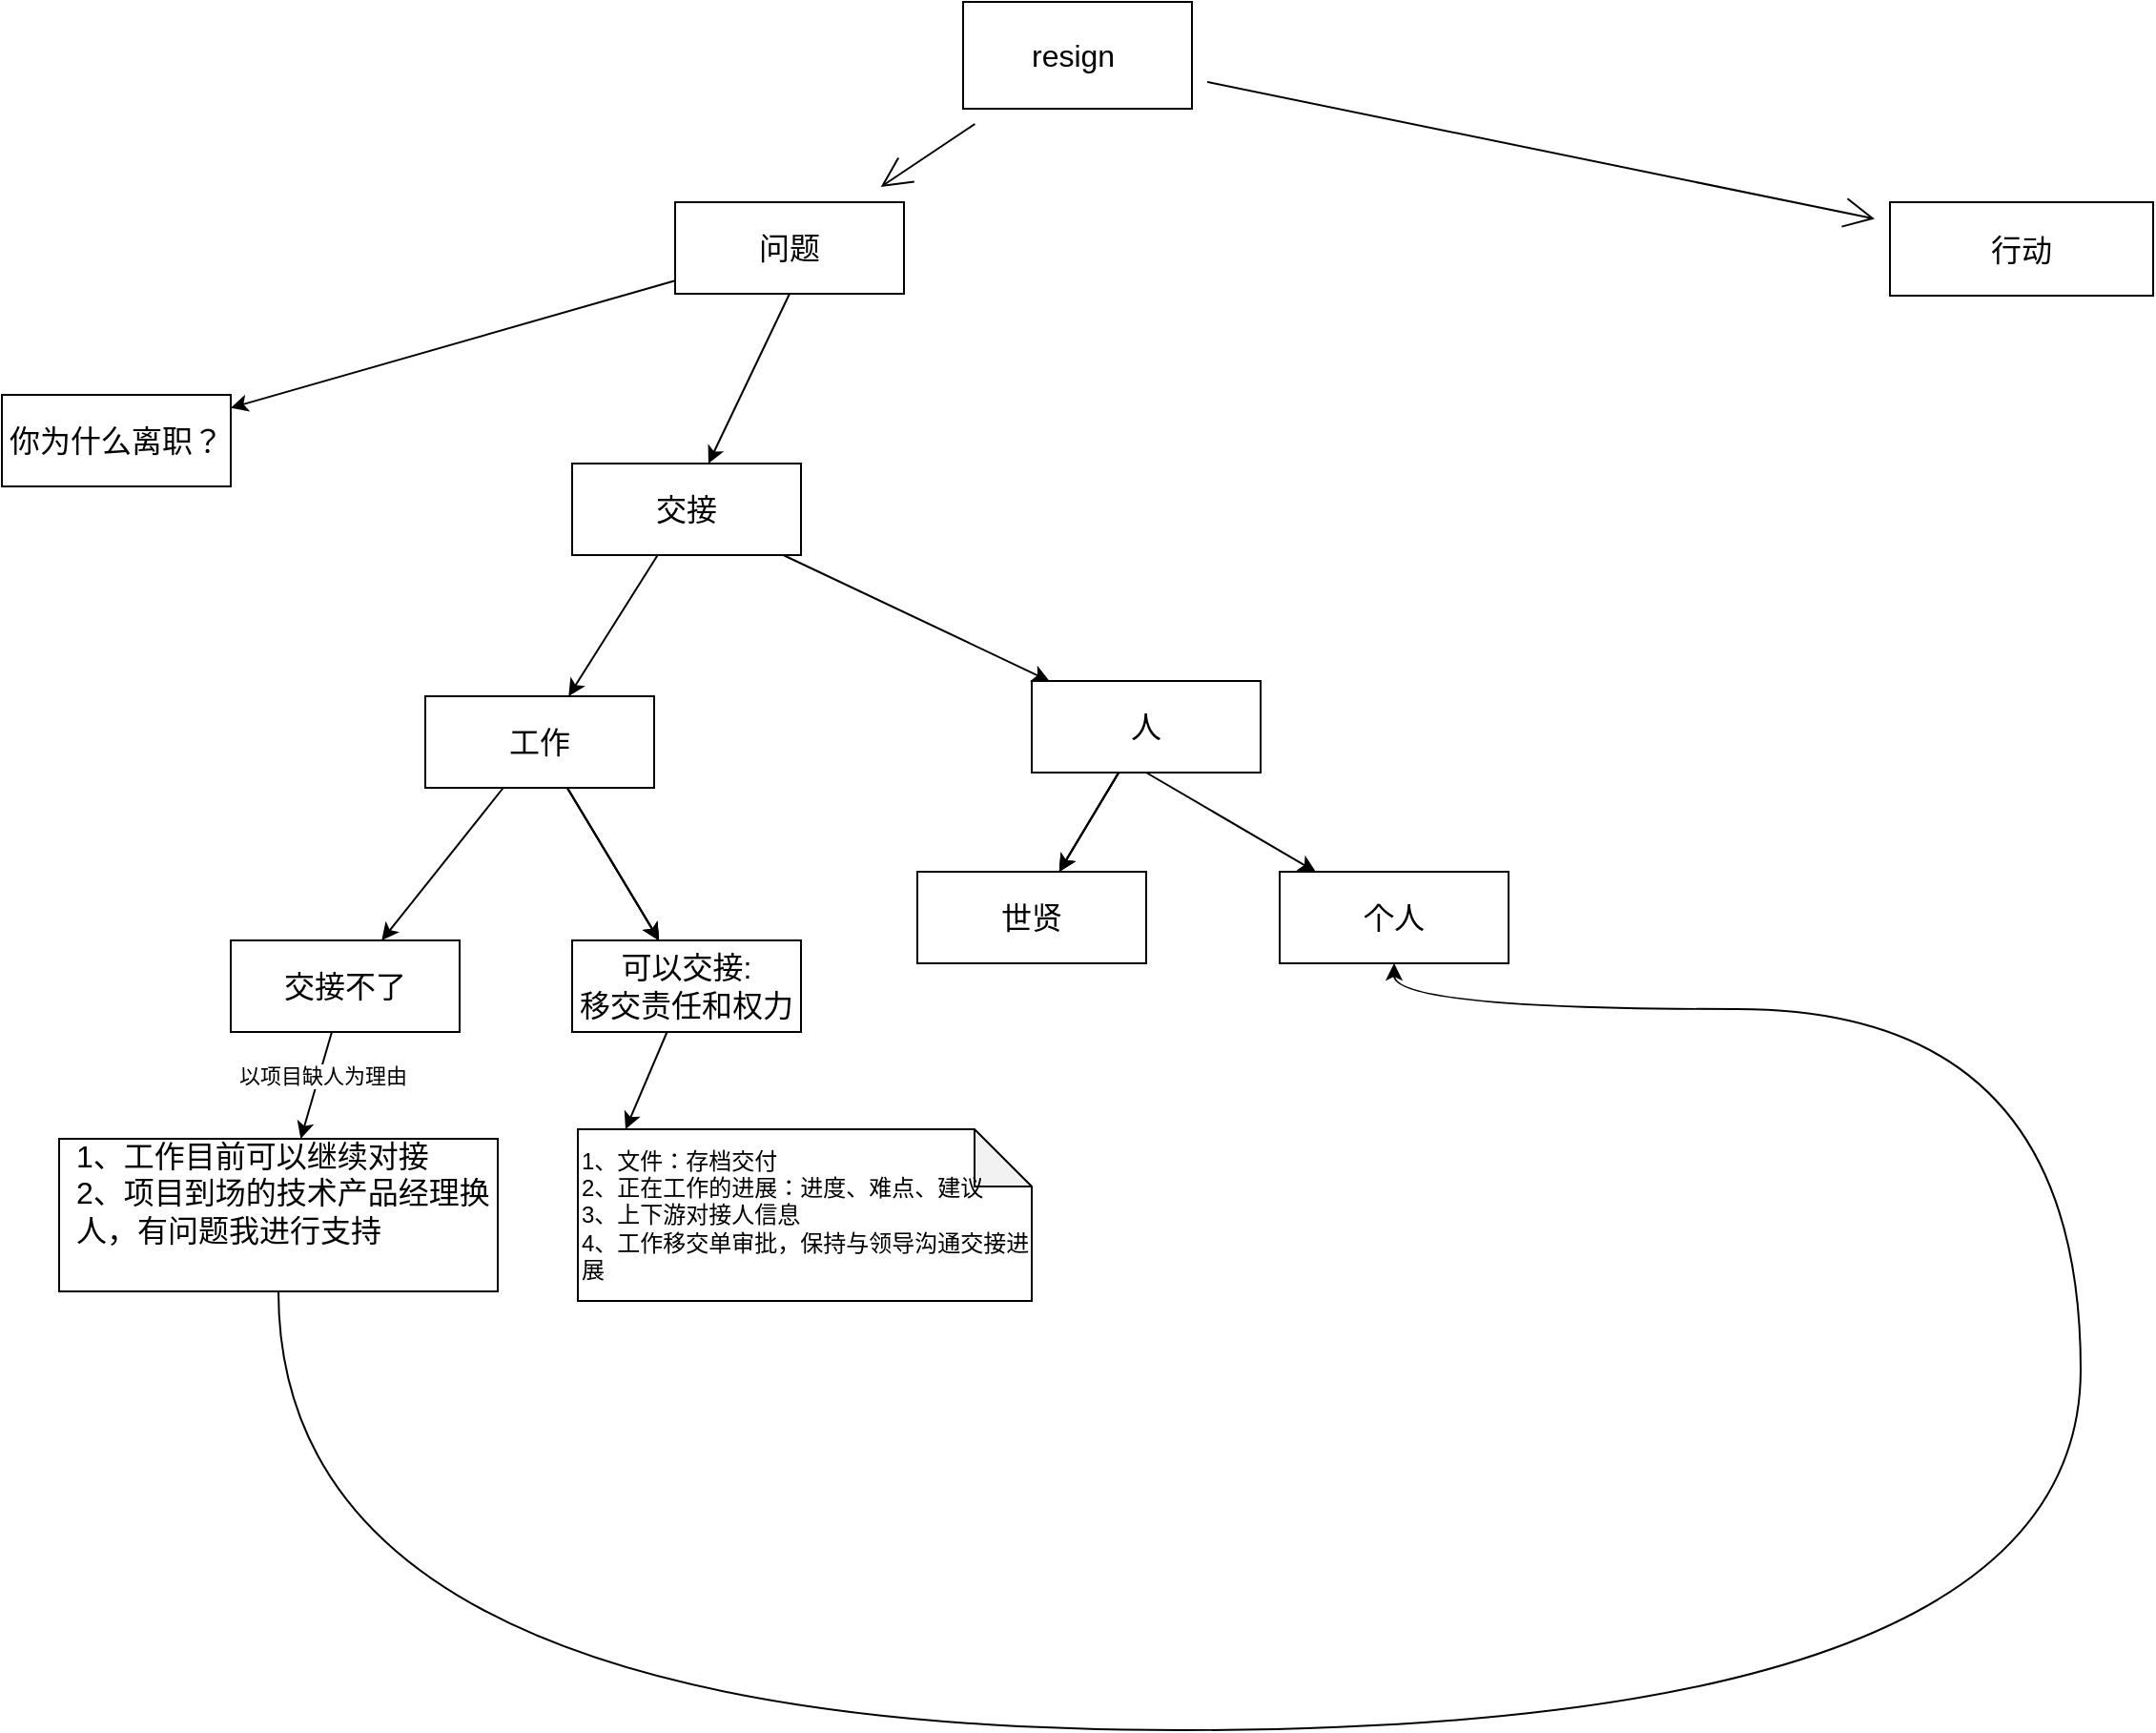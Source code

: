 <mxfile version="20.7.2" type="github">
  <diagram id="1aEEClQ9U-ESjYVgXYmn" name="第 1 页">
    <mxGraphModel dx="2234" dy="764" grid="1" gridSize="10" guides="1" tooltips="1" connect="1" arrows="1" fold="1" page="0" pageScale="1" pageWidth="827" pageHeight="1169" math="0" shadow="0">
      <root>
        <mxCell id="0" />
        <mxCell id="1" parent="0" />
        <mxCell id="aQ2xhZKoIx8xROYaaDXK-5" value="" style="rounded=1;orthogonalLoop=1;jettySize=auto;html=1;fontSize=12;endArrow=open;startSize=14;endSize=14;sourcePerimeterSpacing=8;targetPerimeterSpacing=8;" parent="1" source="_scqceFtBJjCkE2vxEVa-1" target="aQ2xhZKoIx8xROYaaDXK-4" edge="1">
          <mxGeometry relative="1" as="geometry" />
        </mxCell>
        <mxCell id="aQ2xhZKoIx8xROYaaDXK-7" value="" style="rounded=1;orthogonalLoop=1;jettySize=auto;html=1;fontSize=12;endArrow=open;startSize=14;endSize=14;sourcePerimeterSpacing=8;targetPerimeterSpacing=8;" parent="1" source="_scqceFtBJjCkE2vxEVa-1" target="aQ2xhZKoIx8xROYaaDXK-6" edge="1">
          <mxGeometry relative="1" as="geometry" />
        </mxCell>
        <mxCell id="_scqceFtBJjCkE2vxEVa-1" value="resign&amp;nbsp;" style="whiteSpace=wrap;html=1;fontSize=16;" parent="1" vertex="1">
          <mxGeometry x="4" y="64" width="120" height="56" as="geometry" />
        </mxCell>
        <mxCell id="wWD5kf36xDMMppYPNfPV-2" style="rounded=1;orthogonalLoop=1;jettySize=auto;html=1;" edge="1" parent="1" source="aQ2xhZKoIx8xROYaaDXK-4" target="wWD5kf36xDMMppYPNfPV-1">
          <mxGeometry relative="1" as="geometry" />
        </mxCell>
        <mxCell id="wWD5kf36xDMMppYPNfPV-4" style="rounded=1;orthogonalLoop=1;jettySize=auto;html=1;exitX=0.5;exitY=1;exitDx=0;exitDy=0;" edge="1" parent="1" source="aQ2xhZKoIx8xROYaaDXK-4" target="wWD5kf36xDMMppYPNfPV-3">
          <mxGeometry relative="1" as="geometry" />
        </mxCell>
        <mxCell id="aQ2xhZKoIx8xROYaaDXK-4" value="问题" style="whiteSpace=wrap;html=1;fontSize=16;" parent="1" vertex="1">
          <mxGeometry x="-147" y="169" width="120" height="48" as="geometry" />
        </mxCell>
        <mxCell id="aQ2xhZKoIx8xROYaaDXK-6" value="行动" style="whiteSpace=wrap;html=1;fontSize=16;" parent="1" vertex="1">
          <mxGeometry x="490" y="169" width="138" height="49" as="geometry" />
        </mxCell>
        <mxCell id="wWD5kf36xDMMppYPNfPV-1" value="你为什么离职？" style="whiteSpace=wrap;html=1;fontSize=16;" vertex="1" parent="1">
          <mxGeometry x="-500" y="270" width="120" height="48" as="geometry" />
        </mxCell>
        <mxCell id="wWD5kf36xDMMppYPNfPV-6" style="rounded=1;orthogonalLoop=1;jettySize=auto;html=1;" edge="1" parent="1" source="wWD5kf36xDMMppYPNfPV-3" target="wWD5kf36xDMMppYPNfPV-5">
          <mxGeometry relative="1" as="geometry" />
        </mxCell>
        <mxCell id="wWD5kf36xDMMppYPNfPV-8" style="rounded=1;orthogonalLoop=1;jettySize=auto;html=1;" edge="1" parent="1" source="wWD5kf36xDMMppYPNfPV-3" target="wWD5kf36xDMMppYPNfPV-7">
          <mxGeometry relative="1" as="geometry" />
        </mxCell>
        <mxCell id="wWD5kf36xDMMppYPNfPV-3" value="交接" style="whiteSpace=wrap;html=1;fontSize=16;" vertex="1" parent="1">
          <mxGeometry x="-201" y="306" width="120" height="48" as="geometry" />
        </mxCell>
        <mxCell id="wWD5kf36xDMMppYPNfPV-10" style="rounded=1;orthogonalLoop=1;jettySize=auto;html=1;" edge="1" parent="1" source="wWD5kf36xDMMppYPNfPV-5" target="wWD5kf36xDMMppYPNfPV-9">
          <mxGeometry relative="1" as="geometry" />
        </mxCell>
        <mxCell id="wWD5kf36xDMMppYPNfPV-11" value="" style="rounded=1;orthogonalLoop=1;jettySize=auto;html=1;" edge="1" parent="1" source="wWD5kf36xDMMppYPNfPV-5" target="wWD5kf36xDMMppYPNfPV-9">
          <mxGeometry relative="1" as="geometry" />
        </mxCell>
        <mxCell id="wWD5kf36xDMMppYPNfPV-12" value="" style="rounded=1;orthogonalLoop=1;jettySize=auto;html=1;" edge="1" parent="1" source="wWD5kf36xDMMppYPNfPV-5" target="wWD5kf36xDMMppYPNfPV-9">
          <mxGeometry relative="1" as="geometry" />
        </mxCell>
        <mxCell id="wWD5kf36xDMMppYPNfPV-14" style="rounded=1;orthogonalLoop=1;jettySize=auto;html=1;" edge="1" parent="1" source="wWD5kf36xDMMppYPNfPV-5" target="wWD5kf36xDMMppYPNfPV-13">
          <mxGeometry relative="1" as="geometry" />
        </mxCell>
        <mxCell id="wWD5kf36xDMMppYPNfPV-5" value="工作" style="whiteSpace=wrap;html=1;fontSize=16;" vertex="1" parent="1">
          <mxGeometry x="-278" y="428" width="120" height="48" as="geometry" />
        </mxCell>
        <mxCell id="wWD5kf36xDMMppYPNfPV-20" value="" style="edgeStyle=none;rounded=1;orthogonalLoop=1;jettySize=auto;html=1;" edge="1" parent="1" source="wWD5kf36xDMMppYPNfPV-7" target="wWD5kf36xDMMppYPNfPV-19">
          <mxGeometry relative="1" as="geometry" />
        </mxCell>
        <mxCell id="wWD5kf36xDMMppYPNfPV-21" value="" style="edgeStyle=none;rounded=1;orthogonalLoop=1;jettySize=auto;html=1;" edge="1" parent="1" source="wWD5kf36xDMMppYPNfPV-7" target="wWD5kf36xDMMppYPNfPV-19">
          <mxGeometry relative="1" as="geometry" />
        </mxCell>
        <mxCell id="wWD5kf36xDMMppYPNfPV-22" value="" style="edgeStyle=none;rounded=1;orthogonalLoop=1;jettySize=auto;html=1;" edge="1" parent="1" source="wWD5kf36xDMMppYPNfPV-7" target="wWD5kf36xDMMppYPNfPV-19">
          <mxGeometry relative="1" as="geometry" />
        </mxCell>
        <mxCell id="wWD5kf36xDMMppYPNfPV-24" style="edgeStyle=none;rounded=1;orthogonalLoop=1;jettySize=auto;html=1;exitX=0.5;exitY=1;exitDx=0;exitDy=0;" edge="1" parent="1" source="wWD5kf36xDMMppYPNfPV-7" target="wWD5kf36xDMMppYPNfPV-23">
          <mxGeometry relative="1" as="geometry" />
        </mxCell>
        <mxCell id="wWD5kf36xDMMppYPNfPV-7" value="人" style="whiteSpace=wrap;html=1;fontSize=16;" vertex="1" parent="1">
          <mxGeometry x="40" y="420" width="120" height="48" as="geometry" />
        </mxCell>
        <mxCell id="wWD5kf36xDMMppYPNfPV-16" style="edgeStyle=none;rounded=1;orthogonalLoop=1;jettySize=auto;html=1;entryX=0;entryY=0;entryDx=25;entryDy=0;entryPerimeter=0;" edge="1" parent="1" source="wWD5kf36xDMMppYPNfPV-9" target="wWD5kf36xDMMppYPNfPV-15">
          <mxGeometry relative="1" as="geometry" />
        </mxCell>
        <mxCell id="wWD5kf36xDMMppYPNfPV-9" value="可以交接:&lt;br&gt;移交责任和权力" style="whiteSpace=wrap;html=1;fontSize=16;" vertex="1" parent="1">
          <mxGeometry x="-201" y="556" width="120" height="48" as="geometry" />
        </mxCell>
        <mxCell id="wWD5kf36xDMMppYPNfPV-18" value="" style="edgeStyle=none;rounded=1;orthogonalLoop=1;jettySize=auto;html=1;" edge="1" parent="1" source="wWD5kf36xDMMppYPNfPV-13" target="wWD5kf36xDMMppYPNfPV-17">
          <mxGeometry relative="1" as="geometry" />
        </mxCell>
        <mxCell id="wWD5kf36xDMMppYPNfPV-25" value="以项目缺人为理由" style="edgeLabel;html=1;align=center;verticalAlign=middle;resizable=0;points=[];" vertex="1" connectable="0" parent="wWD5kf36xDMMppYPNfPV-18">
          <mxGeometry x="-0.211" y="1" relative="1" as="geometry">
            <mxPoint as="offset" />
          </mxGeometry>
        </mxCell>
        <mxCell id="wWD5kf36xDMMppYPNfPV-13" value="交接不了" style="whiteSpace=wrap;html=1;fontSize=16;" vertex="1" parent="1">
          <mxGeometry x="-380" y="556" width="120" height="48" as="geometry" />
        </mxCell>
        <mxCell id="wWD5kf36xDMMppYPNfPV-15" value="1、文件：存档交付&lt;br&gt;2、正在工作的进展：进度、难点、建议&lt;br&gt;3、上下游对接人信息&lt;br&gt;4、工作移交单审批，保持与领导沟通交接进展" style="shape=note;whiteSpace=wrap;html=1;backgroundOutline=1;darkOpacity=0.05;align=left;" vertex="1" parent="1">
          <mxGeometry x="-198" y="655" width="238" height="90" as="geometry" />
        </mxCell>
        <mxCell id="wWD5kf36xDMMppYPNfPV-29" value="" style="edgeStyle=orthogonalEdgeStyle;rounded=1;orthogonalLoop=1;jettySize=auto;html=1;curved=1;" edge="1" parent="1" source="wWD5kf36xDMMppYPNfPV-17" target="wWD5kf36xDMMppYPNfPV-23">
          <mxGeometry relative="1" as="geometry">
            <mxPoint x="-355" y="830" as="targetPoint" />
            <Array as="points">
              <mxPoint x="-355" y="970" />
              <mxPoint x="590" y="970" />
              <mxPoint x="590" y="592" />
            </Array>
          </mxGeometry>
        </mxCell>
        <mxCell id="wWD5kf36xDMMppYPNfPV-17" value="&lt;table&gt;&lt;tbody&gt;&lt;tr&gt;&lt;td&gt;&lt;br&gt;&lt;/td&gt;&lt;td&gt;1、工作目前可以继续对接&lt;br&gt;2、项目到场的技术产品经理换人，有问题我进行支持&lt;br&gt;&lt;/td&gt;&lt;/tr&gt;&lt;tr&gt;&lt;td&gt;&lt;br&gt;&lt;/td&gt;&lt;td&gt;&lt;br&gt;&lt;/td&gt;&lt;/tr&gt;&lt;/tbody&gt;&lt;/table&gt;" style="whiteSpace=wrap;html=1;fontSize=16;align=left;" vertex="1" parent="1">
          <mxGeometry x="-470" y="660" width="230" height="80" as="geometry" />
        </mxCell>
        <mxCell id="wWD5kf36xDMMppYPNfPV-19" value="世贤" style="whiteSpace=wrap;html=1;fontSize=16;" vertex="1" parent="1">
          <mxGeometry x="-20" y="520" width="120" height="48" as="geometry" />
        </mxCell>
        <mxCell id="wWD5kf36xDMMppYPNfPV-23" value="个人" style="whiteSpace=wrap;html=1;fontSize=16;" vertex="1" parent="1">
          <mxGeometry x="170" y="520" width="120" height="48" as="geometry" />
        </mxCell>
      </root>
    </mxGraphModel>
  </diagram>
</mxfile>
